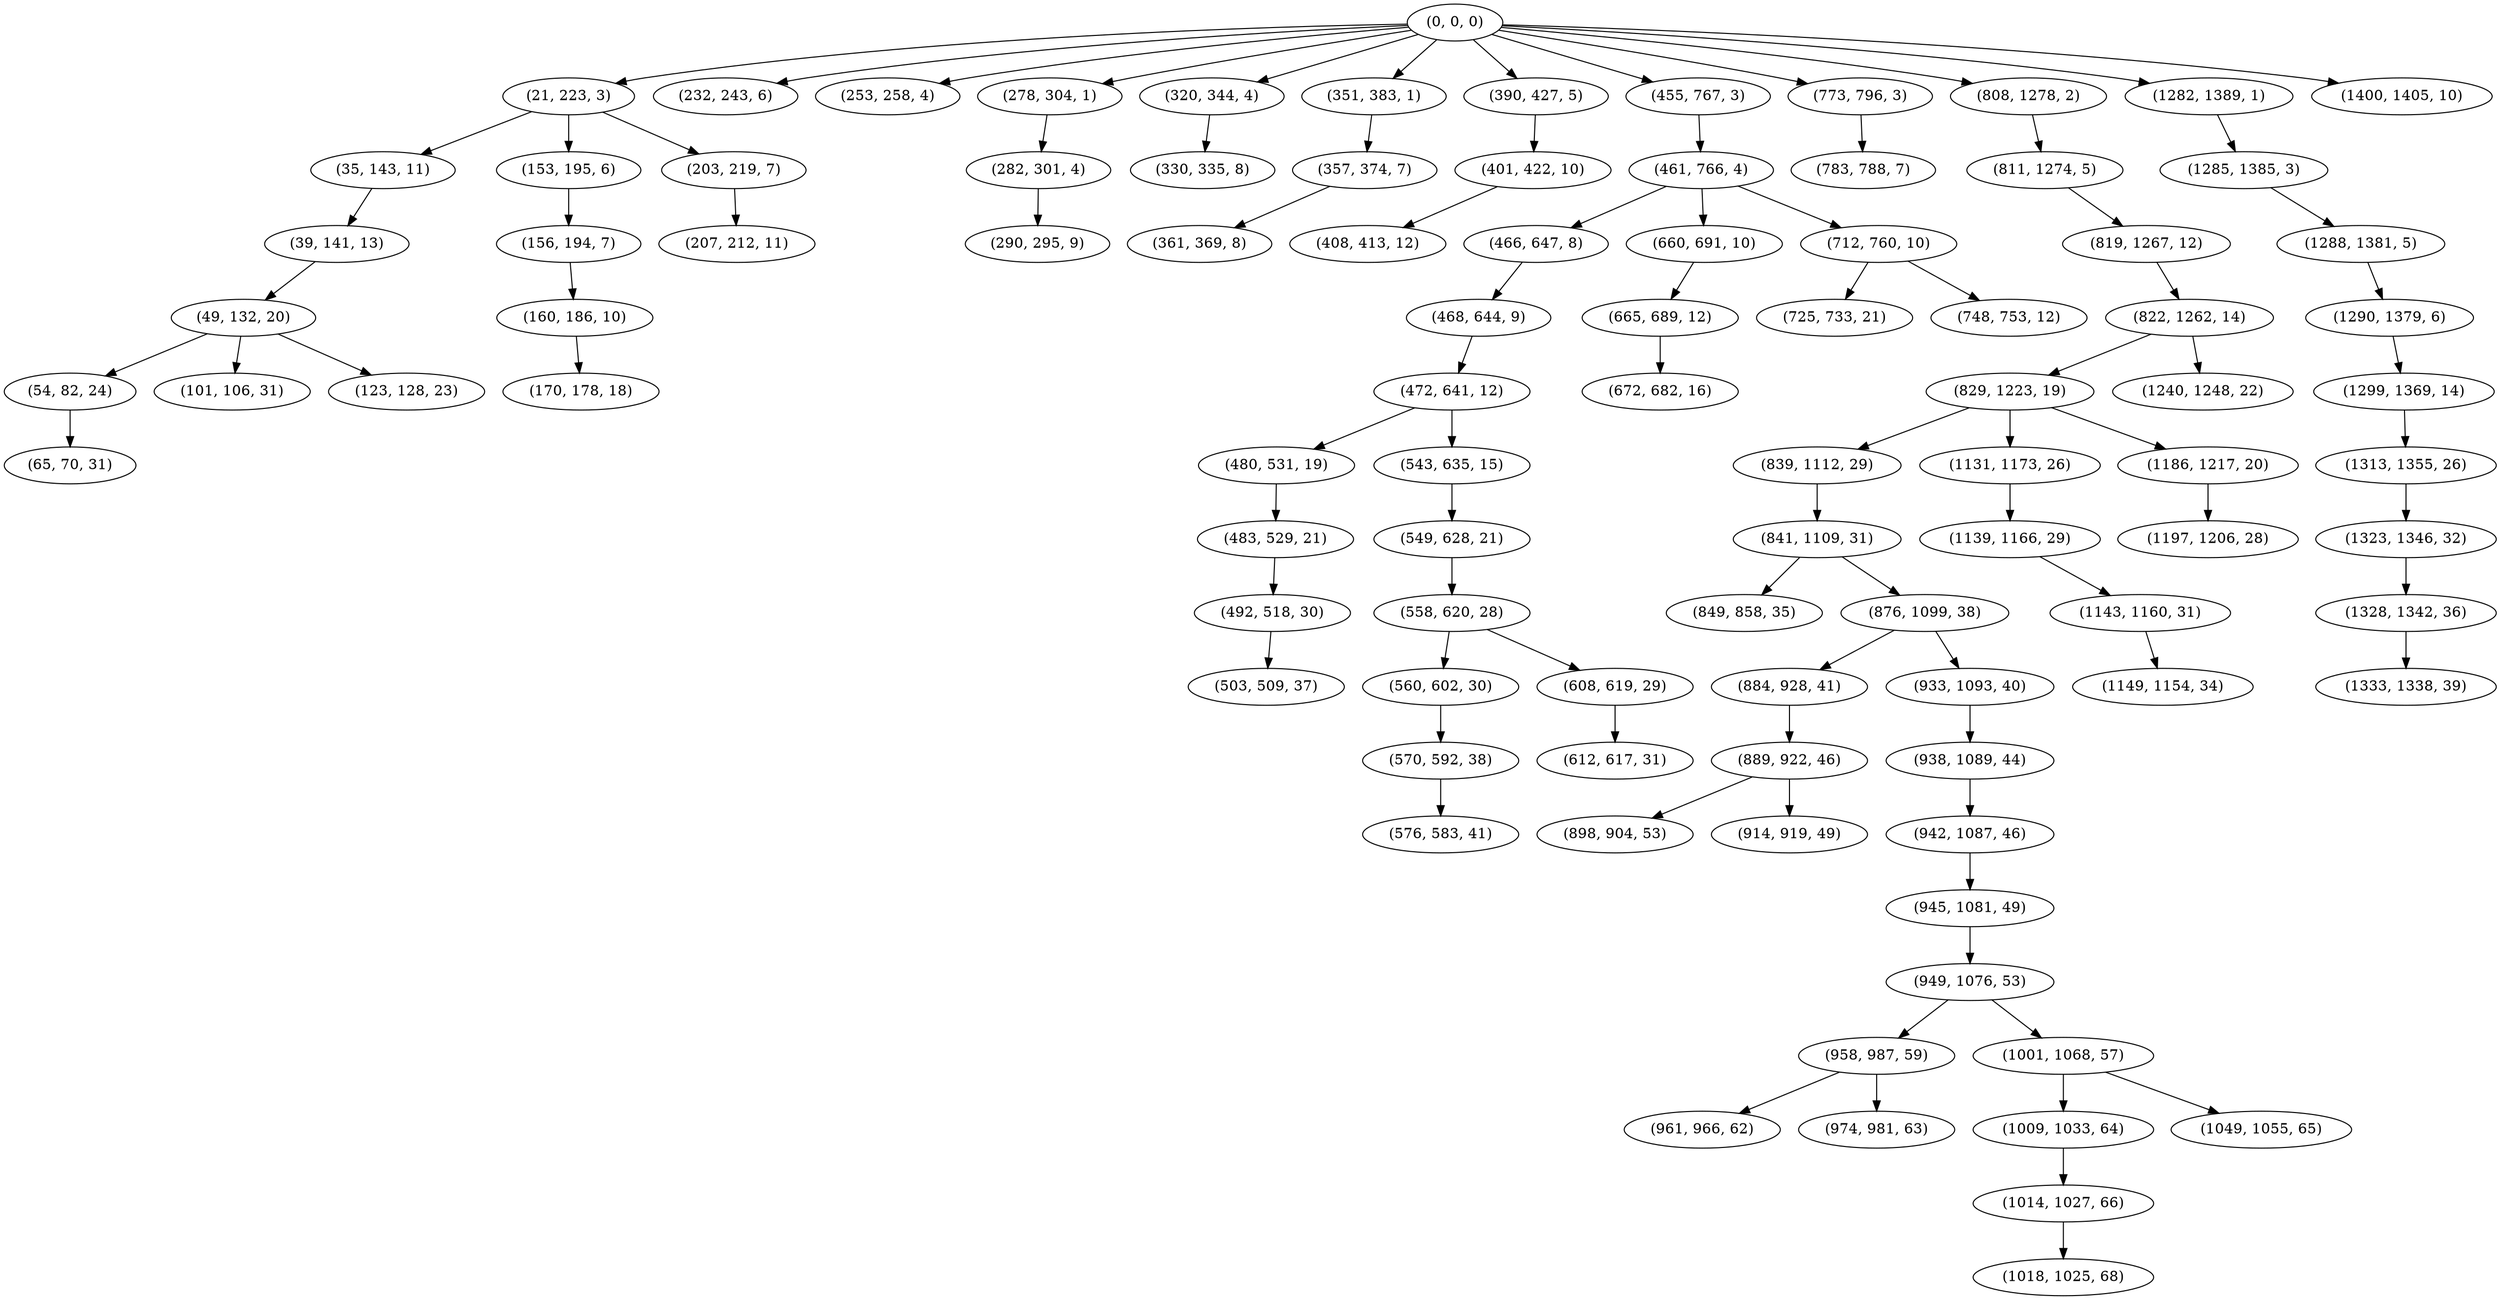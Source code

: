 digraph tree {
    "(0, 0, 0)";
    "(21, 223, 3)";
    "(35, 143, 11)";
    "(39, 141, 13)";
    "(49, 132, 20)";
    "(54, 82, 24)";
    "(65, 70, 31)";
    "(101, 106, 31)";
    "(123, 128, 23)";
    "(153, 195, 6)";
    "(156, 194, 7)";
    "(160, 186, 10)";
    "(170, 178, 18)";
    "(203, 219, 7)";
    "(207, 212, 11)";
    "(232, 243, 6)";
    "(253, 258, 4)";
    "(278, 304, 1)";
    "(282, 301, 4)";
    "(290, 295, 9)";
    "(320, 344, 4)";
    "(330, 335, 8)";
    "(351, 383, 1)";
    "(357, 374, 7)";
    "(361, 369, 8)";
    "(390, 427, 5)";
    "(401, 422, 10)";
    "(408, 413, 12)";
    "(455, 767, 3)";
    "(461, 766, 4)";
    "(466, 647, 8)";
    "(468, 644, 9)";
    "(472, 641, 12)";
    "(480, 531, 19)";
    "(483, 529, 21)";
    "(492, 518, 30)";
    "(503, 509, 37)";
    "(543, 635, 15)";
    "(549, 628, 21)";
    "(558, 620, 28)";
    "(560, 602, 30)";
    "(570, 592, 38)";
    "(576, 583, 41)";
    "(608, 619, 29)";
    "(612, 617, 31)";
    "(660, 691, 10)";
    "(665, 689, 12)";
    "(672, 682, 16)";
    "(712, 760, 10)";
    "(725, 733, 21)";
    "(748, 753, 12)";
    "(773, 796, 3)";
    "(783, 788, 7)";
    "(808, 1278, 2)";
    "(811, 1274, 5)";
    "(819, 1267, 12)";
    "(822, 1262, 14)";
    "(829, 1223, 19)";
    "(839, 1112, 29)";
    "(841, 1109, 31)";
    "(849, 858, 35)";
    "(876, 1099, 38)";
    "(884, 928, 41)";
    "(889, 922, 46)";
    "(898, 904, 53)";
    "(914, 919, 49)";
    "(933, 1093, 40)";
    "(938, 1089, 44)";
    "(942, 1087, 46)";
    "(945, 1081, 49)";
    "(949, 1076, 53)";
    "(958, 987, 59)";
    "(961, 966, 62)";
    "(974, 981, 63)";
    "(1001, 1068, 57)";
    "(1009, 1033, 64)";
    "(1014, 1027, 66)";
    "(1018, 1025, 68)";
    "(1049, 1055, 65)";
    "(1131, 1173, 26)";
    "(1139, 1166, 29)";
    "(1143, 1160, 31)";
    "(1149, 1154, 34)";
    "(1186, 1217, 20)";
    "(1197, 1206, 28)";
    "(1240, 1248, 22)";
    "(1282, 1389, 1)";
    "(1285, 1385, 3)";
    "(1288, 1381, 5)";
    "(1290, 1379, 6)";
    "(1299, 1369, 14)";
    "(1313, 1355, 26)";
    "(1323, 1346, 32)";
    "(1328, 1342, 36)";
    "(1333, 1338, 39)";
    "(1400, 1405, 10)";
    "(0, 0, 0)" -> "(21, 223, 3)";
    "(0, 0, 0)" -> "(232, 243, 6)";
    "(0, 0, 0)" -> "(253, 258, 4)";
    "(0, 0, 0)" -> "(278, 304, 1)";
    "(0, 0, 0)" -> "(320, 344, 4)";
    "(0, 0, 0)" -> "(351, 383, 1)";
    "(0, 0, 0)" -> "(390, 427, 5)";
    "(0, 0, 0)" -> "(455, 767, 3)";
    "(0, 0, 0)" -> "(773, 796, 3)";
    "(0, 0, 0)" -> "(808, 1278, 2)";
    "(0, 0, 0)" -> "(1282, 1389, 1)";
    "(0, 0, 0)" -> "(1400, 1405, 10)";
    "(21, 223, 3)" -> "(35, 143, 11)";
    "(21, 223, 3)" -> "(153, 195, 6)";
    "(21, 223, 3)" -> "(203, 219, 7)";
    "(35, 143, 11)" -> "(39, 141, 13)";
    "(39, 141, 13)" -> "(49, 132, 20)";
    "(49, 132, 20)" -> "(54, 82, 24)";
    "(49, 132, 20)" -> "(101, 106, 31)";
    "(49, 132, 20)" -> "(123, 128, 23)";
    "(54, 82, 24)" -> "(65, 70, 31)";
    "(153, 195, 6)" -> "(156, 194, 7)";
    "(156, 194, 7)" -> "(160, 186, 10)";
    "(160, 186, 10)" -> "(170, 178, 18)";
    "(203, 219, 7)" -> "(207, 212, 11)";
    "(278, 304, 1)" -> "(282, 301, 4)";
    "(282, 301, 4)" -> "(290, 295, 9)";
    "(320, 344, 4)" -> "(330, 335, 8)";
    "(351, 383, 1)" -> "(357, 374, 7)";
    "(357, 374, 7)" -> "(361, 369, 8)";
    "(390, 427, 5)" -> "(401, 422, 10)";
    "(401, 422, 10)" -> "(408, 413, 12)";
    "(455, 767, 3)" -> "(461, 766, 4)";
    "(461, 766, 4)" -> "(466, 647, 8)";
    "(461, 766, 4)" -> "(660, 691, 10)";
    "(461, 766, 4)" -> "(712, 760, 10)";
    "(466, 647, 8)" -> "(468, 644, 9)";
    "(468, 644, 9)" -> "(472, 641, 12)";
    "(472, 641, 12)" -> "(480, 531, 19)";
    "(472, 641, 12)" -> "(543, 635, 15)";
    "(480, 531, 19)" -> "(483, 529, 21)";
    "(483, 529, 21)" -> "(492, 518, 30)";
    "(492, 518, 30)" -> "(503, 509, 37)";
    "(543, 635, 15)" -> "(549, 628, 21)";
    "(549, 628, 21)" -> "(558, 620, 28)";
    "(558, 620, 28)" -> "(560, 602, 30)";
    "(558, 620, 28)" -> "(608, 619, 29)";
    "(560, 602, 30)" -> "(570, 592, 38)";
    "(570, 592, 38)" -> "(576, 583, 41)";
    "(608, 619, 29)" -> "(612, 617, 31)";
    "(660, 691, 10)" -> "(665, 689, 12)";
    "(665, 689, 12)" -> "(672, 682, 16)";
    "(712, 760, 10)" -> "(725, 733, 21)";
    "(712, 760, 10)" -> "(748, 753, 12)";
    "(773, 796, 3)" -> "(783, 788, 7)";
    "(808, 1278, 2)" -> "(811, 1274, 5)";
    "(811, 1274, 5)" -> "(819, 1267, 12)";
    "(819, 1267, 12)" -> "(822, 1262, 14)";
    "(822, 1262, 14)" -> "(829, 1223, 19)";
    "(822, 1262, 14)" -> "(1240, 1248, 22)";
    "(829, 1223, 19)" -> "(839, 1112, 29)";
    "(829, 1223, 19)" -> "(1131, 1173, 26)";
    "(829, 1223, 19)" -> "(1186, 1217, 20)";
    "(839, 1112, 29)" -> "(841, 1109, 31)";
    "(841, 1109, 31)" -> "(849, 858, 35)";
    "(841, 1109, 31)" -> "(876, 1099, 38)";
    "(876, 1099, 38)" -> "(884, 928, 41)";
    "(876, 1099, 38)" -> "(933, 1093, 40)";
    "(884, 928, 41)" -> "(889, 922, 46)";
    "(889, 922, 46)" -> "(898, 904, 53)";
    "(889, 922, 46)" -> "(914, 919, 49)";
    "(933, 1093, 40)" -> "(938, 1089, 44)";
    "(938, 1089, 44)" -> "(942, 1087, 46)";
    "(942, 1087, 46)" -> "(945, 1081, 49)";
    "(945, 1081, 49)" -> "(949, 1076, 53)";
    "(949, 1076, 53)" -> "(958, 987, 59)";
    "(949, 1076, 53)" -> "(1001, 1068, 57)";
    "(958, 987, 59)" -> "(961, 966, 62)";
    "(958, 987, 59)" -> "(974, 981, 63)";
    "(1001, 1068, 57)" -> "(1009, 1033, 64)";
    "(1001, 1068, 57)" -> "(1049, 1055, 65)";
    "(1009, 1033, 64)" -> "(1014, 1027, 66)";
    "(1014, 1027, 66)" -> "(1018, 1025, 68)";
    "(1131, 1173, 26)" -> "(1139, 1166, 29)";
    "(1139, 1166, 29)" -> "(1143, 1160, 31)";
    "(1143, 1160, 31)" -> "(1149, 1154, 34)";
    "(1186, 1217, 20)" -> "(1197, 1206, 28)";
    "(1282, 1389, 1)" -> "(1285, 1385, 3)";
    "(1285, 1385, 3)" -> "(1288, 1381, 5)";
    "(1288, 1381, 5)" -> "(1290, 1379, 6)";
    "(1290, 1379, 6)" -> "(1299, 1369, 14)";
    "(1299, 1369, 14)" -> "(1313, 1355, 26)";
    "(1313, 1355, 26)" -> "(1323, 1346, 32)";
    "(1323, 1346, 32)" -> "(1328, 1342, 36)";
    "(1328, 1342, 36)" -> "(1333, 1338, 39)";
}
